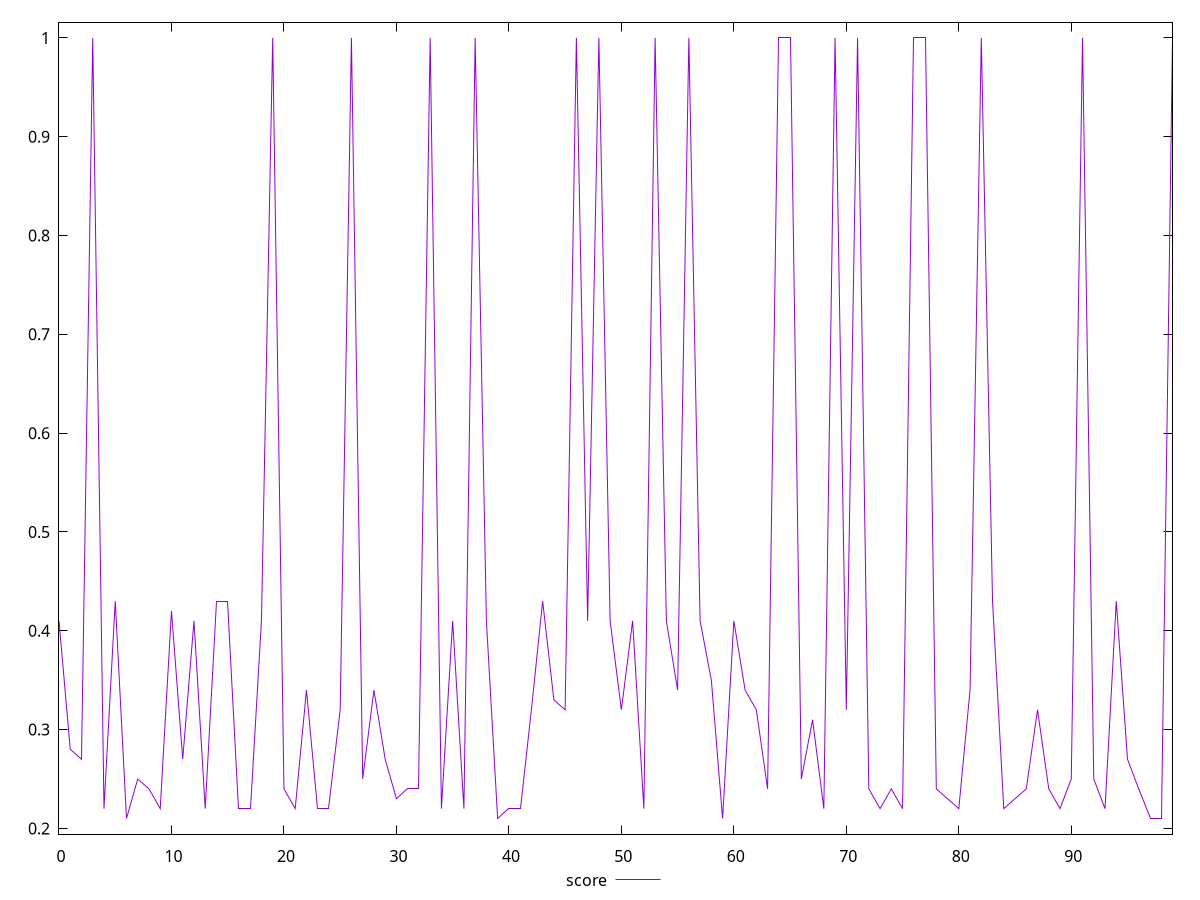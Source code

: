 reset

$score <<EOF
0 0.41
1 0.28
2 0.27
3 1
4 0.22
5 0.43
6 0.21
7 0.25
8 0.24
9 0.22
10 0.42
11 0.27
12 0.41
13 0.22
14 0.43
15 0.43
16 0.22
17 0.22
18 0.41
19 1
20 0.24
21 0.22
22 0.34
23 0.22
24 0.22
25 0.32
26 1
27 0.25
28 0.34
29 0.27
30 0.23
31 0.24
32 0.24
33 1
34 0.22
35 0.41
36 0.22
37 1
38 0.41
39 0.21
40 0.22
41 0.22
42 0.32
43 0.43
44 0.33
45 0.32
46 1
47 0.41
48 1
49 0.41
50 0.32
51 0.41
52 0.22
53 1
54 0.41
55 0.34
56 1
57 0.41
58 0.35
59 0.21
60 0.41
61 0.34
62 0.32
63 0.24
64 1
65 1
66 0.25
67 0.31
68 0.22
69 1
70 0.32
71 1
72 0.24
73 0.22
74 0.24
75 0.22
76 1
77 1
78 0.24
79 0.23
80 0.22
81 0.34
82 1
83 0.43
84 0.22
85 0.23
86 0.24
87 0.32
88 0.24
89 0.22
90 0.25
91 1
92 0.25
93 0.22
94 0.43
95 0.27
96 0.24
97 0.21
98 0.21
99 1
EOF

set key outside below
set xrange [0:99]
set yrange [0.19419999999999998:1.0158]
set trange [0.19419999999999998:1.0158]
set terminal svg size 640, 500 enhanced background rgb 'white'
set output "reports/report_00028_2021-02-24T12-49-42.674Z/unused-javascript/samples/card/score/values.svg"

plot $score title "score" with line

reset
